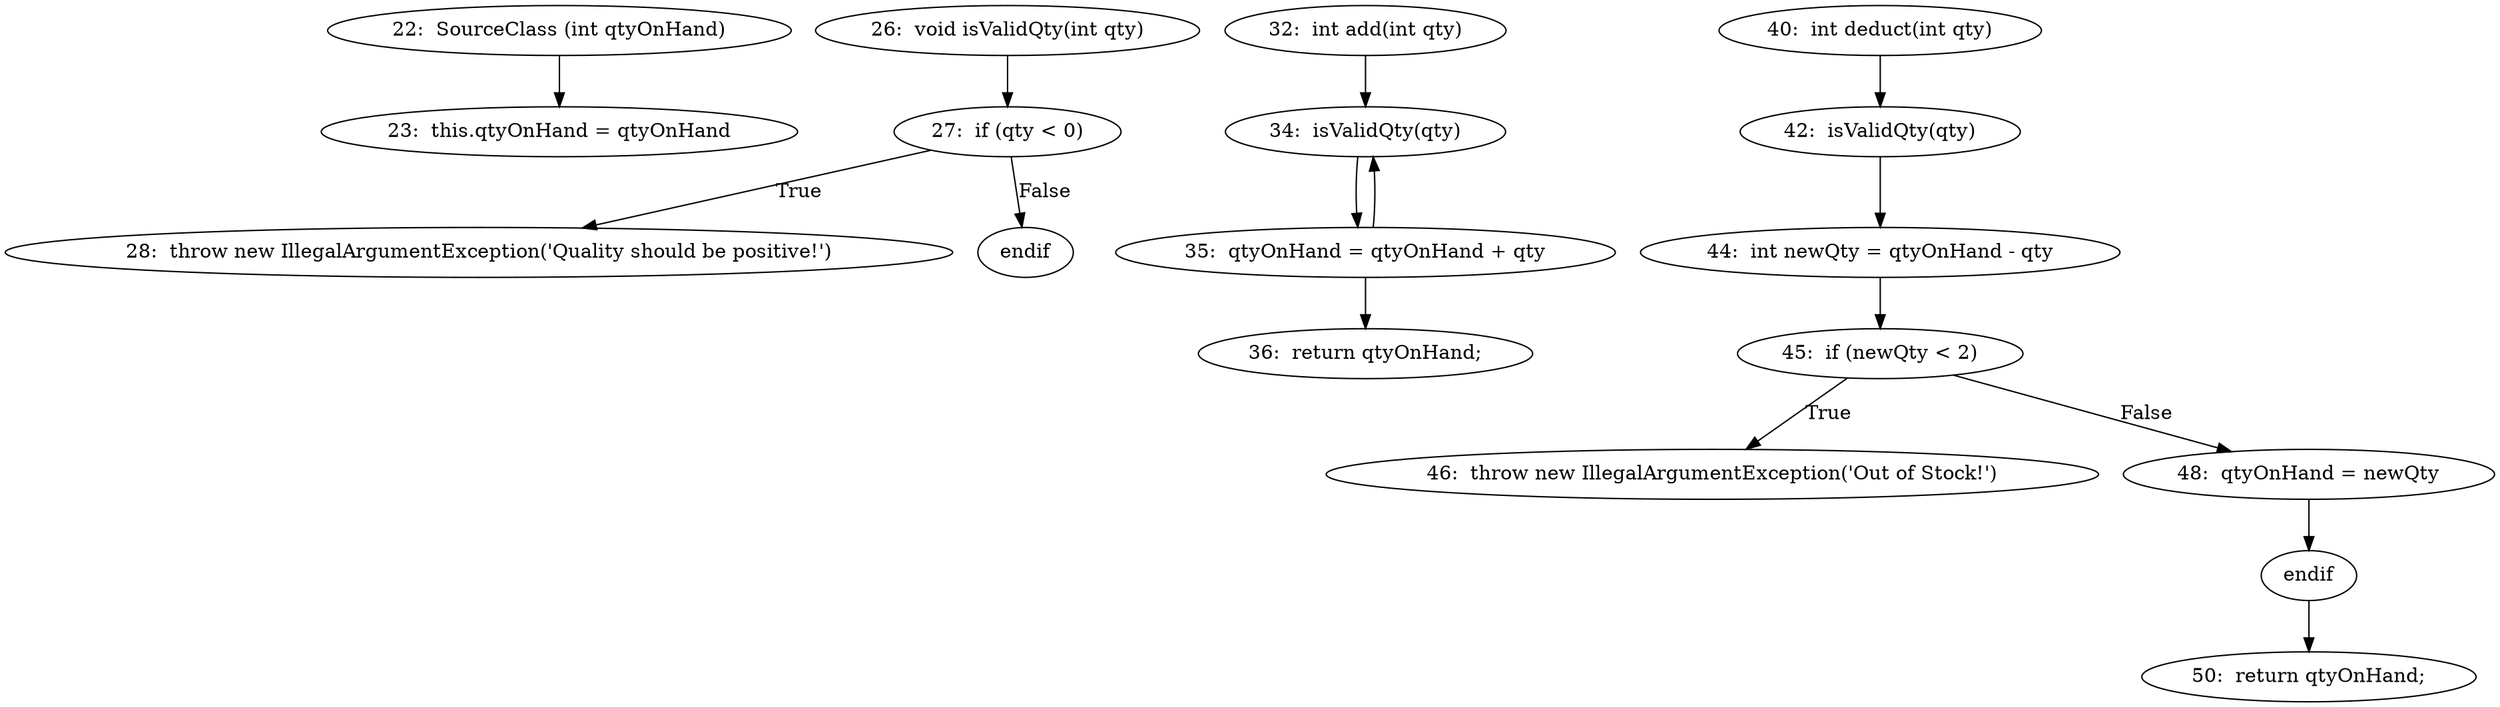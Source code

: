 digraph SourceClass_CFG {
  // graph-vertices
  v1  [label="22:  SourceClass (int qtyOnHand)"];
  v2  [label="23:  this.qtyOnHand = qtyOnHand"];
  v3  [label="26:  void isValidQty(int qty)"];
  //containing void, int, float, double and no = and having () is start, return or throw
  //is end



  v4  [label="27:  if (qty < 0)"];
  v5  [label="28:  throw new IllegalArgumentException('Quality should be positive!')"];
  v6  [label="endif"];
  v7  [label="32:  int add(int qty)"];
  v8  [label="34:  isValidQty(qty)"];
  v9  [label="35:  qtyOnHand = qtyOnHand + qty"];
  v10  [label="36:  return qtyOnHand;"];
  v11  [label="40:  int deduct(int qty)"];
  v12  [label="42:  isValidQty(qty)"];
  v13  [label="44:  int newQty = qtyOnHand - qty"];
  v14  [label="45:  if (newQty < 2)"];
  v15  [label="46:  throw new IllegalArgumentException('Out of Stock!')"];
  v16  [label="endif"];
  v17  [label="48:  qtyOnHand = newQty"];
  v18  [label="50:  return qtyOnHand;"];
  // graph-edges
  v1 -> v2;
  v3 -> v4;
  v4 -> v5  [label="True"];
  v4 -> v6  [label="False"];
  v7 -> v8;
  v8 -> v9;
  v9 -> v8; //entered
  v9 -> v10;
  v11 -> v12;
  v12 -> v13;
  v13 -> v14;
  v14 -> v15  [label="True"];
  v14 -> v17  [label="False"];
  v17 -> v16;
  v16 -> v18;
  // end-of-graph
}
